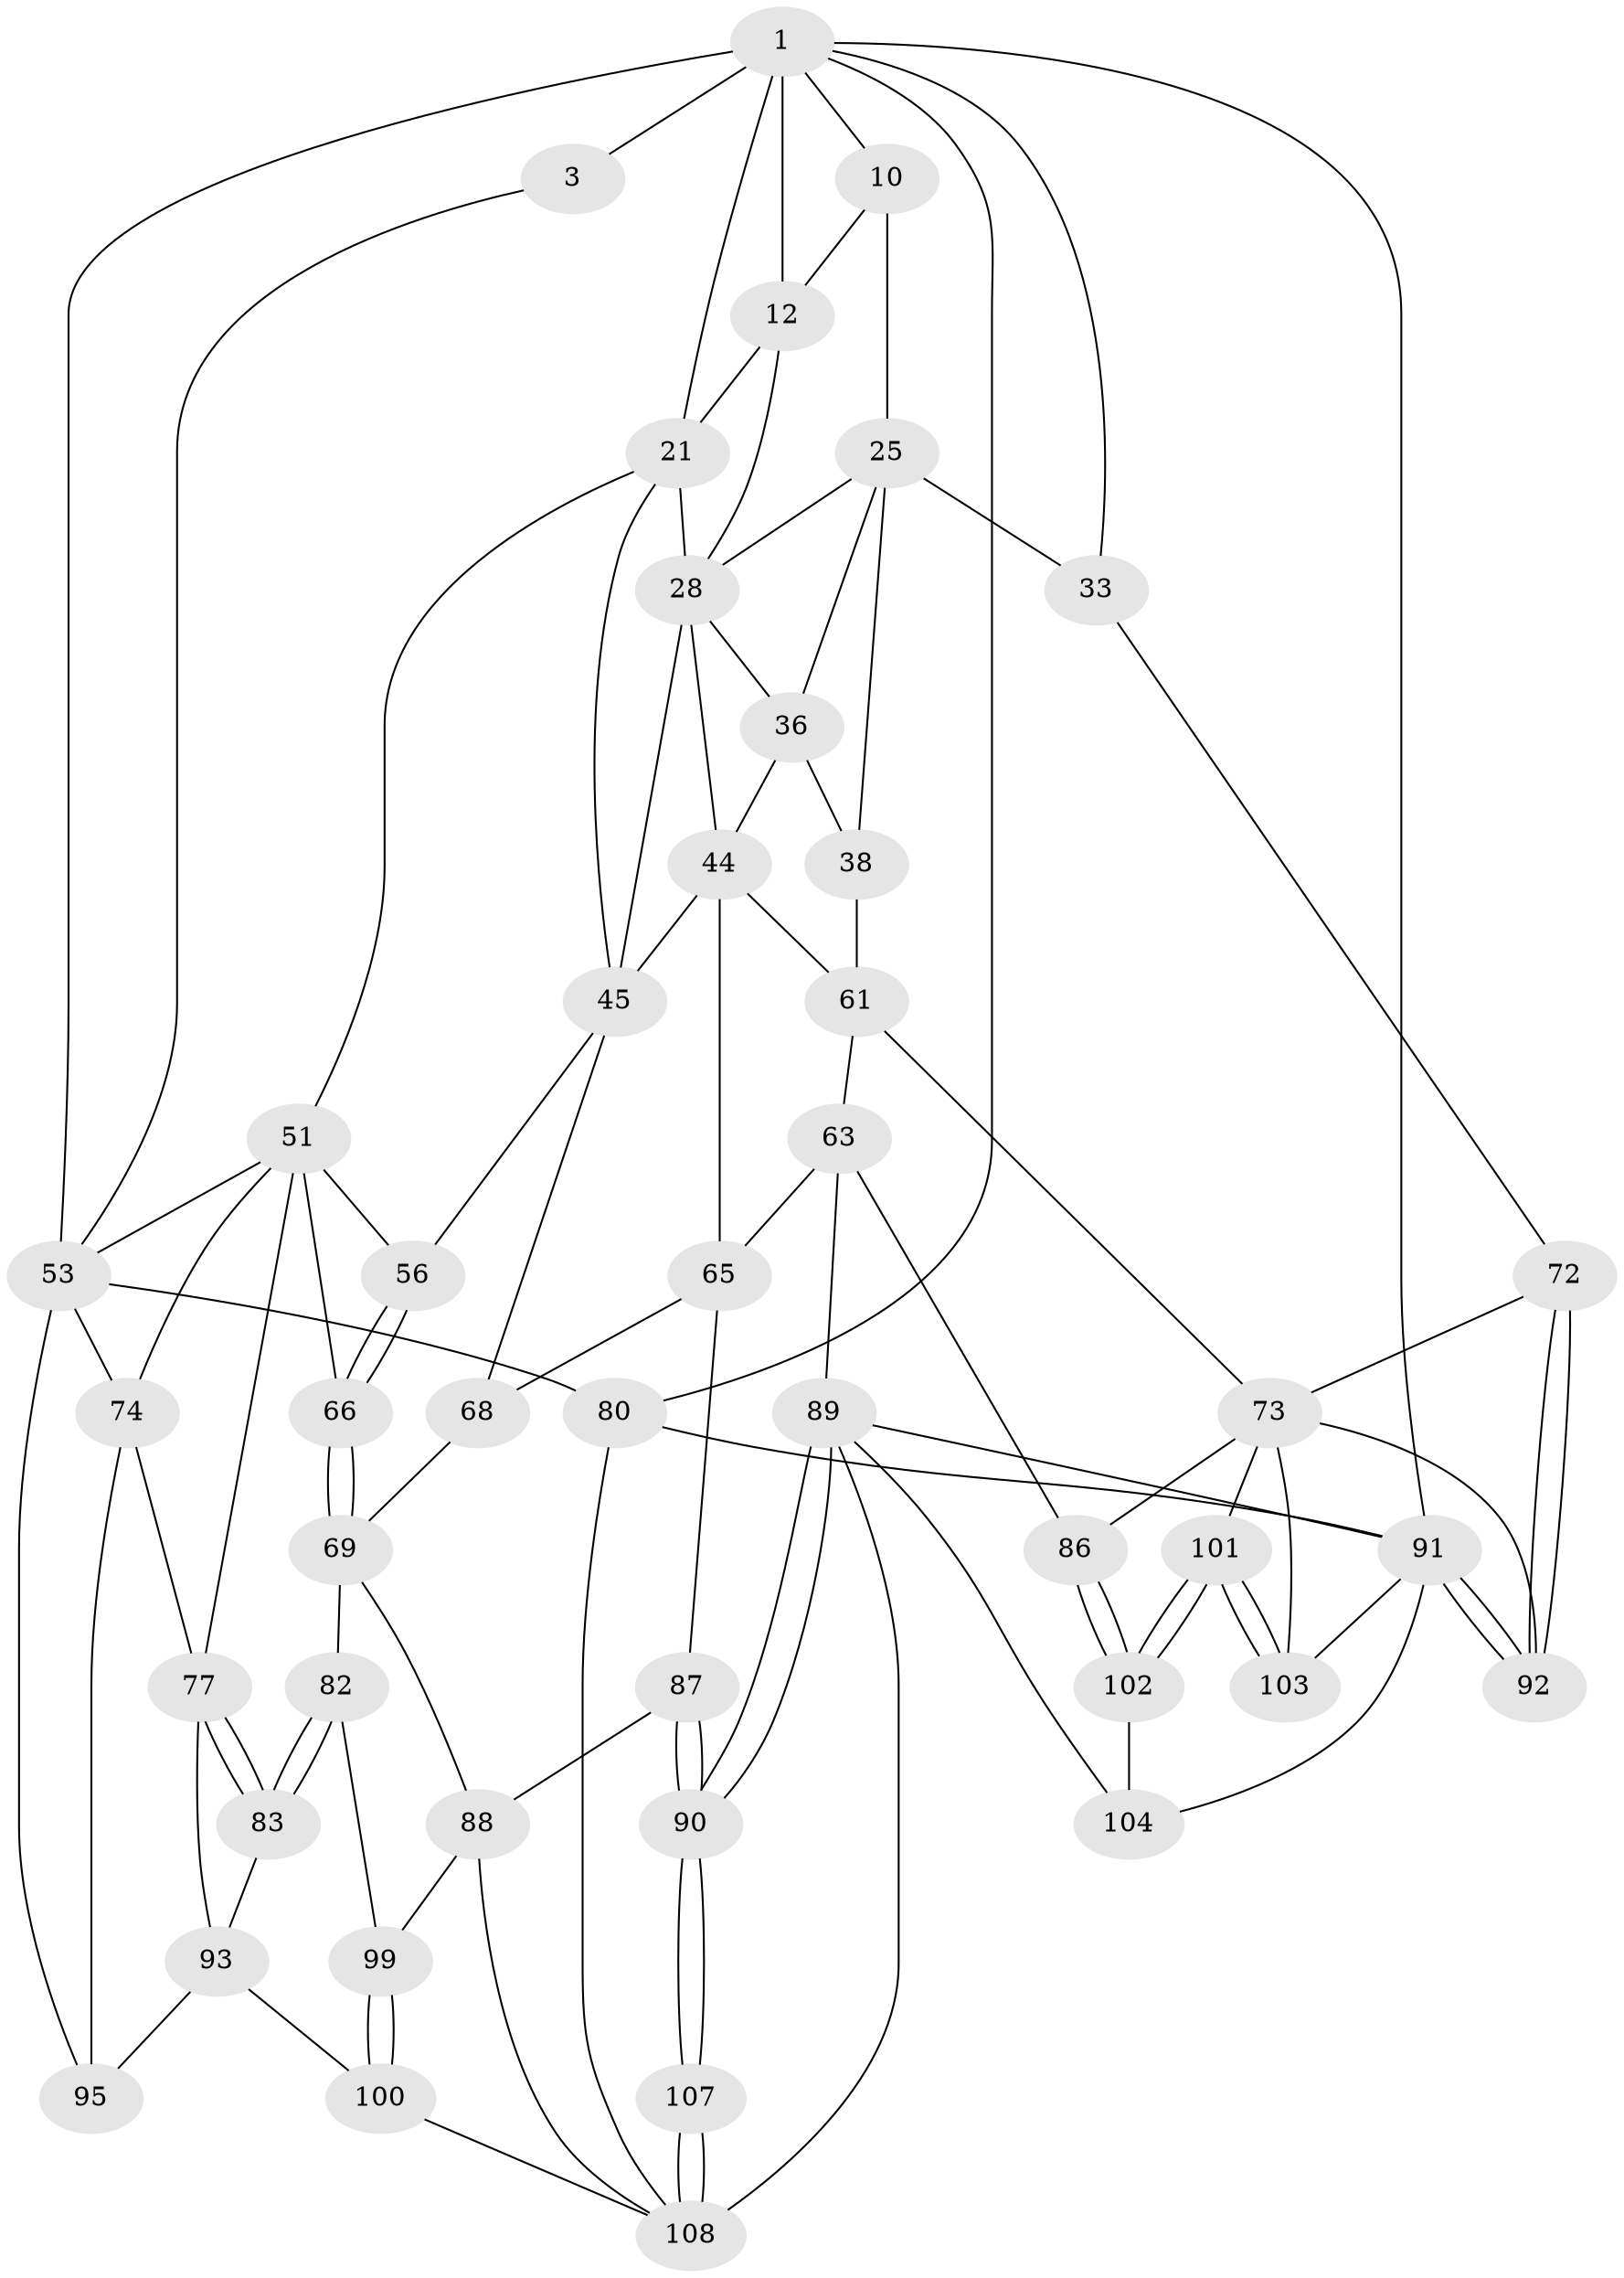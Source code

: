 // original degree distribution, {3: 0.017543859649122806, 5: 0.6140350877192983, 4: 0.20175438596491227, 6: 0.16666666666666666}
// Generated by graph-tools (version 1.1) at 2025/21/03/04/25 18:21:20]
// undirected, 45 vertices, 102 edges
graph export_dot {
graph [start="1"]
  node [color=gray90,style=filled];
  1 [pos="+0.2689931648690427+0",super="+2+4"];
  3 [pos="+0.15647684657576197+0",super="+8"];
  10 [pos="+0.7248976198554825+0.01959486344321727",super="+11+15"];
  12 [pos="+0.7015747955757063+0.1425062836457557",super="+24+13"];
  21 [pos="+0.4901009279470746+0.23925786038455354",super="+22"];
  25 [pos="+0.7536296627828611+0.21776321114569117",super="+26+30"];
  28 [pos="+0.6556065366034088+0.31418757224899735",super="+37+29"];
  33 [pos="+0.8847441261606518+0.4706272878983449",super="+42"];
  36 [pos="+0.6707986261324949+0.39301364798824673",super="+40"];
  38 [pos="+0.8109304481521318+0.48107347055920974",super="+39"];
  44 [pos="+0.5544823766346156+0.4650173786366172",super="+46"];
  45 [pos="+0.41817284608269234+0.45148990073700485",super="+47"];
  51 [pos="+0.15315635829709134+0.4982935425587058",super="+57+52"];
  53 [pos="+0+0.3194717951437931",super="+58"];
  56 [pos="+0.21402069707761903+0.5807753853827065"];
  61 [pos="+0.5907843777365829+0.5063750232414472",super="+62"];
  63 [pos="+0.6102113009032475+0.7360328904862755",super="+64"];
  65 [pos="+0.49294709112617363+0.6741313758772173",super="+70"];
  66 [pos="+0.18763377061446074+0.6566706988681505"];
  68 [pos="+0.37212103605974883+0.6329044056215533"];
  69 [pos="+0.33695410766215034+0.6678047963573781",super="+81"];
  72 [pos="+1+0.5455750548249078"];
  73 [pos="+0.8614315884722208+0.739783665807136",super="+84"];
  74 [pos="+0.032681072621232335+0.7123304161943208",super="+75"];
  77 [pos="+0.1433021203315569+0.7135821104817781",super="+78"];
  80 [pos="+0+1"];
  82 [pos="+0.24533330411837842+0.8030350732146628",super="+98"];
  83 [pos="+0.2438196338472967+0.8022589276218602",super="+96"];
  86 [pos="+0.6353012568857513+0.7502810176800059"];
  87 [pos="+0.36321096978927636+0.8299026609108938"];
  88 [pos="+0.3073852067524964+0.807431885334441",super="+106"];
  89 [pos="+0.5214804248269698+0.8582915219175415",super="+105"];
  90 [pos="+0.4672359945540873+0.8918543310183881"];
  91 [pos="+1+1",super="+111"];
  92 [pos="+1+0.9768785194841524"];
  93 [pos="+0.09339840807330868+0.8002722644207019",super="+94"];
  95 [pos="+0.032157373060592485+0.8741430008439526"];
  99 [pos="+0.16184049110360563+0.9312846682086843"];
  100 [pos="+0.14858452599672342+0.9504099975285247"];
  101 [pos="+0.7510114902982219+0.9102789805959351"];
  102 [pos="+0.6961504456580281+0.8953839728066292"];
  103 [pos="+0.8461397010566315+1"];
  104 [pos="+0.6681602206290868+0.9186755349647743"];
  107 [pos="+0.40660375886681044+1"];
  108 [pos="+0.2968853933860438+0.9471817328695962",super="+109"];
  1 -- 80;
  1 -- 3 [weight=2];
  1 -- 33;
  1 -- 10 [weight=2];
  1 -- 91;
  1 -- 12 [weight=2];
  1 -- 53;
  1 -- 21 [weight=2];
  3 -- 53;
  10 -- 25 [weight=2];
  10 -- 12;
  12 -- 21;
  12 -- 28;
  21 -- 28 [weight=2];
  21 -- 51;
  21 -- 45;
  25 -- 33 [weight=2];
  25 -- 36;
  25 -- 38;
  25 -- 28;
  28 -- 36;
  28 -- 45;
  28 -- 44;
  33 -- 72;
  36 -- 38;
  36 -- 44;
  38 -- 61 [weight=2];
  44 -- 45 [weight=2];
  44 -- 65;
  44 -- 61;
  45 -- 68;
  45 -- 56;
  51 -- 66;
  51 -- 56;
  51 -- 77;
  51 -- 74;
  51 -- 53;
  53 -- 80;
  53 -- 95;
  53 -- 74;
  56 -- 66;
  56 -- 66;
  61 -- 73;
  61 -- 63;
  63 -- 86;
  63 -- 65;
  63 -- 89;
  65 -- 68;
  65 -- 87;
  66 -- 69;
  66 -- 69;
  68 -- 69;
  69 -- 88;
  69 -- 82;
  72 -- 73;
  72 -- 92;
  72 -- 92;
  73 -- 101;
  73 -- 86;
  73 -- 103;
  73 -- 92;
  74 -- 77;
  74 -- 95;
  77 -- 83;
  77 -- 83;
  77 -- 93;
  80 -- 91;
  80 -- 108;
  82 -- 83 [weight=2];
  82 -- 83;
  82 -- 99;
  83 -- 93;
  86 -- 102;
  86 -- 102;
  87 -- 88;
  87 -- 90;
  87 -- 90;
  88 -- 99;
  88 -- 108;
  89 -- 90;
  89 -- 90;
  89 -- 104;
  89 -- 108;
  89 -- 91;
  90 -- 107;
  90 -- 107;
  91 -- 92;
  91 -- 92;
  91 -- 104;
  91 -- 103;
  93 -- 100;
  93 -- 95;
  99 -- 100;
  99 -- 100;
  100 -- 108;
  101 -- 102;
  101 -- 102;
  101 -- 103;
  101 -- 103;
  102 -- 104;
  107 -- 108 [weight=2];
  107 -- 108;
}
